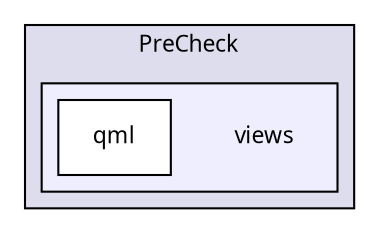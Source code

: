 digraph "/home/tiff/Stage-IUT/app/simplhotel/hotel-precheck/src/PreCheck/views" {
  bgcolor=transparent;
  compound=true
  node [ fontsize="11", fontname="Verdana"];
  edge [ labelfontsize="11", labelfontname="Verdana"];
  subgraph clusterdir_c041bda47019fa3c84f6631c354a852f {
    graph [ bgcolor="#ddddee", pencolor="black", label="PreCheck" fontname="Verdana", fontsize="11", URL="dir_c041bda47019fa3c84f6631c354a852f.html"]
  subgraph clusterdir_c6b67c5d790d73d5f77581c2751c7958 {
    graph [ bgcolor="#eeeeff", pencolor="black", label="" URL="dir_c6b67c5d790d73d5f77581c2751c7958.html"];
    dir_c6b67c5d790d73d5f77581c2751c7958 [shape=plaintext label="views"];
    dir_2d0df5ce6a012e960077ac659b7557ab [shape=box label="qml" color="black" fillcolor="white" style="filled" URL="dir_2d0df5ce6a012e960077ac659b7557ab.html"];
  }
  }
}

